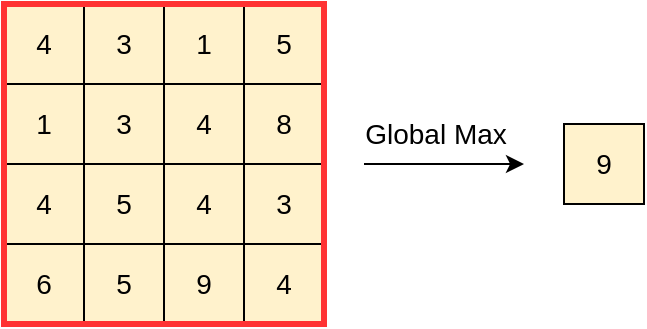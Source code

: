 <mxfile version="20.2.1"><diagram id="zGzAtUtdvfPOVLS3MOvk" name="Page-1"><mxGraphModel dx="263" dy="445" grid="1" gridSize="10" guides="1" tooltips="1" connect="1" arrows="1" fold="1" page="1" pageScale="1" pageWidth="827" pageHeight="1169" math="0" shadow="0"><root><mxCell id="0"/><mxCell id="1" parent="0"/><mxCell id="6YHhw9SS3-1l0najFM8U-1" value="4" style="whiteSpace=wrap;html=1;aspect=fixed;fillColor=#fff2cc;strokeColor=#000000;fontSize=14;" vertex="1" parent="1"><mxGeometry x="200" y="400" width="40" height="40" as="geometry"/></mxCell><mxCell id="6YHhw9SS3-1l0najFM8U-2" value="3" style="whiteSpace=wrap;html=1;aspect=fixed;fillColor=#fff2cc;strokeColor=#000000;fontSize=14;" vertex="1" parent="1"><mxGeometry x="240" y="400" width="40" height="40" as="geometry"/></mxCell><mxCell id="6YHhw9SS3-1l0najFM8U-3" value="3" style="whiteSpace=wrap;html=1;aspect=fixed;fillColor=#fff2cc;strokeColor=#000000;fontSize=14;" vertex="1" parent="1"><mxGeometry x="240" y="440" width="40" height="40" as="geometry"/></mxCell><mxCell id="6YHhw9SS3-1l0najFM8U-4" value="1" style="whiteSpace=wrap;html=1;aspect=fixed;fillColor=#fff2cc;strokeColor=#000000;fontSize=14;" vertex="1" parent="1"><mxGeometry x="200" y="440" width="40" height="40" as="geometry"/></mxCell><mxCell id="6YHhw9SS3-1l0najFM8U-5" value="1" style="whiteSpace=wrap;html=1;aspect=fixed;fillColor=#fff2cc;strokeColor=#000000;fontSize=14;" vertex="1" parent="1"><mxGeometry x="280" y="400" width="40" height="40" as="geometry"/></mxCell><mxCell id="6YHhw9SS3-1l0najFM8U-6" value="5" style="whiteSpace=wrap;html=1;aspect=fixed;fillColor=#fff2cc;strokeColor=#000000;fontSize=14;" vertex="1" parent="1"><mxGeometry x="320" y="400" width="40" height="40" as="geometry"/></mxCell><mxCell id="6YHhw9SS3-1l0najFM8U-7" value="8" style="whiteSpace=wrap;html=1;aspect=fixed;fillColor=#fff2cc;strokeColor=#000000;fontSize=14;" vertex="1" parent="1"><mxGeometry x="320" y="440" width="40" height="40" as="geometry"/></mxCell><mxCell id="6YHhw9SS3-1l0najFM8U-8" value="4" style="whiteSpace=wrap;html=1;aspect=fixed;fillColor=#fff2cc;strokeColor=#000000;fontSize=14;" vertex="1" parent="1"><mxGeometry x="280" y="440" width="40" height="40" as="geometry"/></mxCell><mxCell id="6YHhw9SS3-1l0najFM8U-9" value="4" style="whiteSpace=wrap;html=1;aspect=fixed;fillColor=#fff2cc;strokeColor=#000000;fontSize=14;" vertex="1" parent="1"><mxGeometry x="200" y="480" width="40" height="40" as="geometry"/></mxCell><mxCell id="6YHhw9SS3-1l0najFM8U-10" value="5" style="whiteSpace=wrap;html=1;aspect=fixed;fillColor=#fff2cc;strokeColor=#000000;fontSize=14;" vertex="1" parent="1"><mxGeometry x="240" y="480" width="40" height="40" as="geometry"/></mxCell><mxCell id="6YHhw9SS3-1l0najFM8U-11" value="5" style="whiteSpace=wrap;html=1;aspect=fixed;fillColor=#fff2cc;strokeColor=#000000;fontSize=14;" vertex="1" parent="1"><mxGeometry x="240" y="520" width="40" height="40" as="geometry"/></mxCell><mxCell id="6YHhw9SS3-1l0najFM8U-12" value="6" style="whiteSpace=wrap;html=1;aspect=fixed;fillColor=#fff2cc;strokeColor=#000000;fontSize=14;" vertex="1" parent="1"><mxGeometry x="200" y="520" width="40" height="40" as="geometry"/></mxCell><mxCell id="6YHhw9SS3-1l0najFM8U-13" value="4" style="whiteSpace=wrap;html=1;aspect=fixed;fillColor=#fff2cc;strokeColor=#000000;fontSize=14;" vertex="1" parent="1"><mxGeometry x="280" y="480" width="40" height="40" as="geometry"/></mxCell><mxCell id="6YHhw9SS3-1l0najFM8U-14" value="3" style="whiteSpace=wrap;html=1;aspect=fixed;fillColor=#fff2cc;strokeColor=#000000;fontSize=14;" vertex="1" parent="1"><mxGeometry x="320" y="480" width="40" height="40" as="geometry"/></mxCell><mxCell id="6YHhw9SS3-1l0najFM8U-15" value="4" style="whiteSpace=wrap;html=1;aspect=fixed;fillColor=#fff2cc;strokeColor=#000000;fontSize=14;" vertex="1" parent="1"><mxGeometry x="320" y="520" width="40" height="40" as="geometry"/></mxCell><mxCell id="6YHhw9SS3-1l0najFM8U-16" value="9" style="whiteSpace=wrap;html=1;aspect=fixed;fillColor=#fff2cc;strokeColor=#000000;fontSize=14;" vertex="1" parent="1"><mxGeometry x="280" y="520" width="40" height="40" as="geometry"/></mxCell><mxCell id="6YHhw9SS3-1l0najFM8U-17" value="9" style="whiteSpace=wrap;html=1;aspect=fixed;fillColor=#fff2cc;strokeColor=#000000;fontSize=14;" vertex="1" parent="1"><mxGeometry x="480" y="460" width="40" height="40" as="geometry"/></mxCell><mxCell id="6YHhw9SS3-1l0najFM8U-21" value="" style="endArrow=classic;html=1;rounded=0;fontSize=14;" edge="1" parent="1"><mxGeometry width="50" height="50" relative="1" as="geometry"><mxPoint x="380" y="480" as="sourcePoint"/><mxPoint x="460" y="480" as="targetPoint"/></mxGeometry></mxCell><mxCell id="6YHhw9SS3-1l0najFM8U-22" value="Global Max" style="text;html=1;strokeColor=none;fillColor=none;align=center;verticalAlign=middle;whiteSpace=wrap;rounded=0;fontSize=14;" vertex="1" parent="1"><mxGeometry x="378" y="450" width="76" height="30" as="geometry"/></mxCell><mxCell id="6YHhw9SS3-1l0najFM8U-23" value="" style="whiteSpace=wrap;html=1;aspect=fixed;fontSize=14;strokeWidth=3;fillColor=none;strokeColor=#FF3333;" vertex="1" parent="1"><mxGeometry x="200" y="400" width="160" height="160" as="geometry"/></mxCell></root></mxGraphModel></diagram></mxfile>